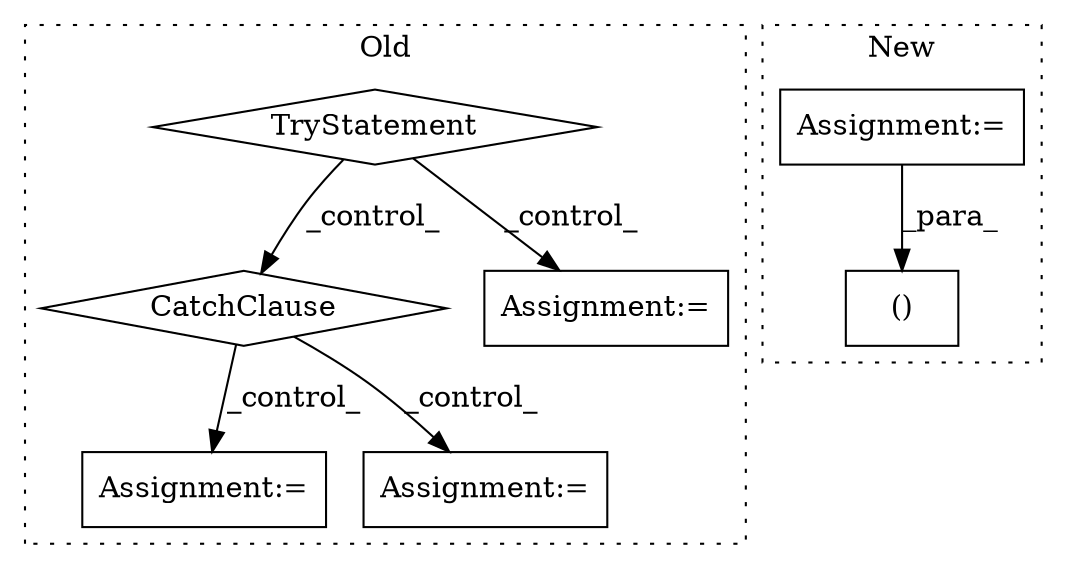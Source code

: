 digraph G {
subgraph cluster0 {
1 [label="TryStatement" a="54" s="5892" l="4" shape="diamond"];
3 [label="CatchClause" a="12" s="5961,5997" l="13,2" shape="diamond"];
4 [label="Assignment:=" a="7" s="5911" l="1" shape="box"];
6 [label="Assignment:=" a="7" s="6031" l="1" shape="box"];
7 [label="Assignment:=" a="7" s="6014" l="1" shape="box"];
label = "Old";
style="dotted";
}
subgraph cluster1 {
2 [label="()" a="106" s="6316" l="33" shape="box"];
5 [label="Assignment:=" a="7" s="6106" l="10" shape="box"];
label = "New";
style="dotted";
}
1 -> 4 [label="_control_"];
1 -> 3 [label="_control_"];
3 -> 6 [label="_control_"];
3 -> 7 [label="_control_"];
5 -> 2 [label="_para_"];
}